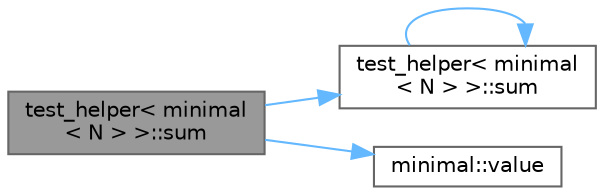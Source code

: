 digraph "test_helper&lt; minimal&lt; N &gt; &gt;::sum"
{
 // LATEX_PDF_SIZE
  bgcolor="transparent";
  edge [fontname=Helvetica,fontsize=10,labelfontname=Helvetica,labelfontsize=10];
  node [fontname=Helvetica,fontsize=10,shape=box,height=0.2,width=0.4];
  rankdir="LR";
  Node1 [id="Node000001",label="test_helper\< minimal\l\< N \> \>::sum",height=0.2,width=0.4,color="gray40", fillcolor="grey60", style="filled", fontcolor="black",tooltip=" "];
  Node1 -> Node2 [id="edge1_Node000001_Node000002",color="steelblue1",style="solid",tooltip=" "];
  Node2 [id="Node000002",label="test_helper\< minimal\l\< N \> \>::sum",height=0.2,width=0.4,color="grey40", fillcolor="white", style="filled",URL="$structtest__helper_3_01minimal_3_01_n_01_4_01_4.html#a0c826611c5cb535e9be8fc724f852d68",tooltip=" "];
  Node2 -> Node2 [id="edge2_Node000002_Node000002",color="steelblue1",style="solid",tooltip=" "];
  Node1 -> Node3 [id="edge3_Node000001_Node000003",color="steelblue1",style="solid",tooltip=" "];
  Node3 [id="Node000003",label="minimal::value",height=0.2,width=0.4,color="grey40", fillcolor="white", style="filled",URL="$classminimal.html#a5f63e2615b69010f9e90898aae4d2343",tooltip=" "];
}
